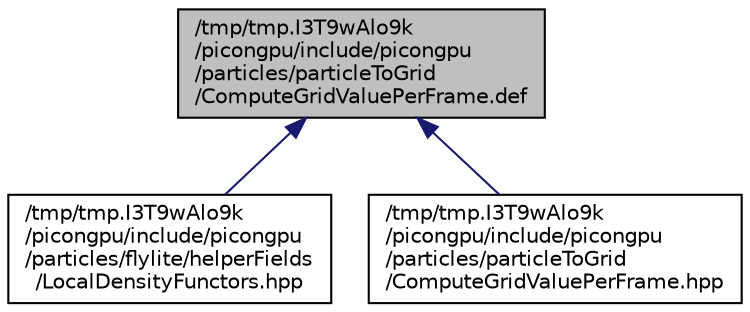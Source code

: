 digraph "/tmp/tmp.I3T9wAlo9k/picongpu/include/picongpu/particles/particleToGrid/ComputeGridValuePerFrame.def"
{
 // LATEX_PDF_SIZE
  edge [fontname="Helvetica",fontsize="10",labelfontname="Helvetica",labelfontsize="10"];
  node [fontname="Helvetica",fontsize="10",shape=record];
  Node1 [label="/tmp/tmp.I3T9wAlo9k\l/picongpu/include/picongpu\l/particles/particleToGrid\l/ComputeGridValuePerFrame.def",height=0.2,width=0.4,color="black", fillcolor="grey75", style="filled", fontcolor="black",tooltip=" "];
  Node1 -> Node2 [dir="back",color="midnightblue",fontsize="10",style="solid",fontname="Helvetica"];
  Node2 [label="/tmp/tmp.I3T9wAlo9k\l/picongpu/include/picongpu\l/particles/flylite/helperFields\l/LocalDensityFunctors.hpp",height=0.2,width=0.4,color="black", fillcolor="white", style="filled",URL="$_local_density_functors_8hpp_source.html",tooltip=" "];
  Node1 -> Node3 [dir="back",color="midnightblue",fontsize="10",style="solid",fontname="Helvetica"];
  Node3 [label="/tmp/tmp.I3T9wAlo9k\l/picongpu/include/picongpu\l/particles/particleToGrid\l/ComputeGridValuePerFrame.hpp",height=0.2,width=0.4,color="black", fillcolor="white", style="filled",URL="$_compute_grid_value_per_frame_8hpp_source.html",tooltip=" "];
}
